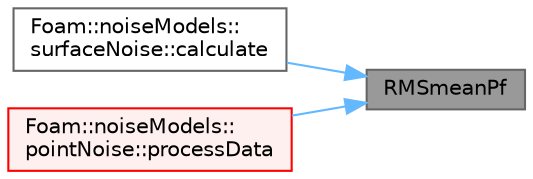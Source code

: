digraph "RMSmeanPf"
{
 // LATEX_PDF_SIZE
  bgcolor="transparent";
  edge [fontname=Helvetica,fontsize=10,labelfontname=Helvetica,labelfontsize=10];
  node [fontname=Helvetica,fontsize=10,shape=box,height=0.2,width=0.4];
  rankdir="RL";
  Node1 [id="Node000001",label="RMSmeanPf",height=0.2,width=0.4,color="gray40", fillcolor="grey60", style="filled", fontcolor="black",tooltip=" "];
  Node1 -> Node2 [id="edge1_Node000001_Node000002",dir="back",color="steelblue1",style="solid",tooltip=" "];
  Node2 [id="Node000002",label="Foam::noiseModels::\lsurfaceNoise::calculate",height=0.2,width=0.4,color="grey40", fillcolor="white", style="filled",URL="$classFoam_1_1noiseModels_1_1surfaceNoise.html#afe1d8348c24e6589bc7c0b3f689316a7",tooltip=" "];
  Node1 -> Node3 [id="edge2_Node000001_Node000003",dir="back",color="steelblue1",style="solid",tooltip=" "];
  Node3 [id="Node000003",label="Foam::noiseModels::\lpointNoise::processData",height=0.2,width=0.4,color="red", fillcolor="#FFF0F0", style="filled",URL="$classFoam_1_1noiseModels_1_1pointNoise.html#a3387c64540262356db2a74246ac7871e",tooltip=" "];
}
